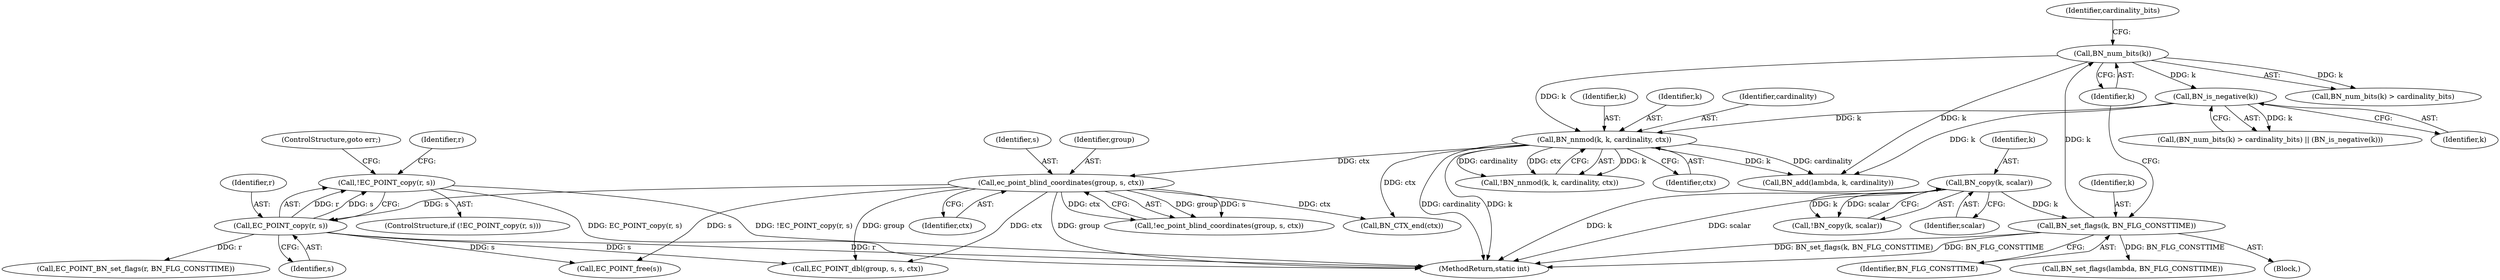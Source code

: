 digraph "0_openssl_56fb454d281a023b3f950d969693553d3f3ceea1@API" {
"1000366" [label="(Call,!EC_POINT_copy(r, s))"];
"1000367" [label="(Call,EC_POINT_copy(r, s))"];
"1000360" [label="(Call,ec_point_blind_coordinates(group, s, ctx))"];
"1000268" [label="(Call,BN_nnmod(k, k, cardinality, ctx))"];
"1000263" [label="(Call,BN_is_negative(k))"];
"1000260" [label="(Call,BN_num_bits(k))"];
"1000254" [label="(Call,BN_set_flags(k, BN_FLG_CONSTTIME))"];
"1000250" [label="(Call,BN_copy(k, scalar))"];
"1000491" [label="(Call,EC_POINT_free(s))"];
"1000281" [label="(Call,BN_set_flags(lambda, BN_FLG_CONSTTIME))"];
"1000368" [label="(Identifier,r)"];
"1000258" [label="(Call,(BN_num_bits(k) > cardinality_bits) || (BN_is_negative(k)))"];
"1000254" [label="(Call,BN_set_flags(k, BN_FLG_CONSTTIME))"];
"1000269" [label="(Identifier,k)"];
"1000263" [label="(Call,BN_is_negative(k))"];
"1000499" [label="(MethodReturn,static int)"];
"1000252" [label="(Identifier,scalar)"];
"1000255" [label="(Identifier,k)"];
"1000371" [label="(Call,EC_POINT_BN_set_flags(r, BN_FLG_CONSTTIME))"];
"1000262" [label="(Identifier,cardinality_bits)"];
"1000367" [label="(Call,EC_POINT_copy(r, s))"];
"1000359" [label="(Call,!ec_point_blind_coordinates(group, s, ctx))"];
"1000272" [label="(Identifier,ctx)"];
"1000369" [label="(Identifier,s)"];
"1000261" [label="(Identifier,k)"];
"1000246" [label="(Block,)"];
"1000493" [label="(Call,BN_CTX_end(ctx))"];
"1000251" [label="(Identifier,k)"];
"1000360" [label="(Call,ec_point_blind_coordinates(group, s, ctx))"];
"1000249" [label="(Call,!BN_copy(k, scalar))"];
"1000270" [label="(Identifier,k)"];
"1000370" [label="(ControlStructure,goto err;)"];
"1000276" [label="(Call,BN_add(lambda, k, cardinality))"];
"1000363" [label="(Identifier,ctx)"];
"1000271" [label="(Identifier,cardinality)"];
"1000264" [label="(Identifier,k)"];
"1000267" [label="(Call,!BN_nnmod(k, k, cardinality, ctx))"];
"1000361" [label="(Identifier,group)"];
"1000256" [label="(Identifier,BN_FLG_CONSTTIME)"];
"1000366" [label="(Call,!EC_POINT_copy(r, s))"];
"1000259" [label="(Call,BN_num_bits(k) > cardinality_bits)"];
"1000362" [label="(Identifier,s)"];
"1000250" [label="(Call,BN_copy(k, scalar))"];
"1000365" [label="(ControlStructure,if (!EC_POINT_copy(r, s)))"];
"1000268" [label="(Call,BN_nnmod(k, k, cardinality, ctx))"];
"1000372" [label="(Identifier,r)"];
"1000260" [label="(Call,BN_num_bits(k))"];
"1000376" [label="(Call,EC_POINT_dbl(group, s, s, ctx))"];
"1000366" -> "1000365"  [label="AST: "];
"1000366" -> "1000367"  [label="CFG: "];
"1000367" -> "1000366"  [label="AST: "];
"1000370" -> "1000366"  [label="CFG: "];
"1000372" -> "1000366"  [label="CFG: "];
"1000366" -> "1000499"  [label="DDG: EC_POINT_copy(r, s)"];
"1000366" -> "1000499"  [label="DDG: !EC_POINT_copy(r, s)"];
"1000367" -> "1000366"  [label="DDG: r"];
"1000367" -> "1000366"  [label="DDG: s"];
"1000367" -> "1000369"  [label="CFG: "];
"1000368" -> "1000367"  [label="AST: "];
"1000369" -> "1000367"  [label="AST: "];
"1000367" -> "1000499"  [label="DDG: r"];
"1000360" -> "1000367"  [label="DDG: s"];
"1000367" -> "1000371"  [label="DDG: r"];
"1000367" -> "1000376"  [label="DDG: s"];
"1000367" -> "1000491"  [label="DDG: s"];
"1000360" -> "1000359"  [label="AST: "];
"1000360" -> "1000363"  [label="CFG: "];
"1000361" -> "1000360"  [label="AST: "];
"1000362" -> "1000360"  [label="AST: "];
"1000363" -> "1000360"  [label="AST: "];
"1000359" -> "1000360"  [label="CFG: "];
"1000360" -> "1000499"  [label="DDG: group"];
"1000360" -> "1000359"  [label="DDG: group"];
"1000360" -> "1000359"  [label="DDG: s"];
"1000360" -> "1000359"  [label="DDG: ctx"];
"1000268" -> "1000360"  [label="DDG: ctx"];
"1000360" -> "1000376"  [label="DDG: group"];
"1000360" -> "1000376"  [label="DDG: ctx"];
"1000360" -> "1000491"  [label="DDG: s"];
"1000360" -> "1000493"  [label="DDG: ctx"];
"1000268" -> "1000267"  [label="AST: "];
"1000268" -> "1000272"  [label="CFG: "];
"1000269" -> "1000268"  [label="AST: "];
"1000270" -> "1000268"  [label="AST: "];
"1000271" -> "1000268"  [label="AST: "];
"1000272" -> "1000268"  [label="AST: "];
"1000267" -> "1000268"  [label="CFG: "];
"1000268" -> "1000499"  [label="DDG: k"];
"1000268" -> "1000499"  [label="DDG: cardinality"];
"1000268" -> "1000267"  [label="DDG: k"];
"1000268" -> "1000267"  [label="DDG: cardinality"];
"1000268" -> "1000267"  [label="DDG: ctx"];
"1000263" -> "1000268"  [label="DDG: k"];
"1000260" -> "1000268"  [label="DDG: k"];
"1000268" -> "1000276"  [label="DDG: k"];
"1000268" -> "1000276"  [label="DDG: cardinality"];
"1000268" -> "1000493"  [label="DDG: ctx"];
"1000263" -> "1000258"  [label="AST: "];
"1000263" -> "1000264"  [label="CFG: "];
"1000264" -> "1000263"  [label="AST: "];
"1000258" -> "1000263"  [label="CFG: "];
"1000263" -> "1000258"  [label="DDG: k"];
"1000260" -> "1000263"  [label="DDG: k"];
"1000263" -> "1000276"  [label="DDG: k"];
"1000260" -> "1000259"  [label="AST: "];
"1000260" -> "1000261"  [label="CFG: "];
"1000261" -> "1000260"  [label="AST: "];
"1000262" -> "1000260"  [label="CFG: "];
"1000260" -> "1000259"  [label="DDG: k"];
"1000254" -> "1000260"  [label="DDG: k"];
"1000260" -> "1000276"  [label="DDG: k"];
"1000254" -> "1000246"  [label="AST: "];
"1000254" -> "1000256"  [label="CFG: "];
"1000255" -> "1000254"  [label="AST: "];
"1000256" -> "1000254"  [label="AST: "];
"1000261" -> "1000254"  [label="CFG: "];
"1000254" -> "1000499"  [label="DDG: BN_set_flags(k, BN_FLG_CONSTTIME)"];
"1000254" -> "1000499"  [label="DDG: BN_FLG_CONSTTIME"];
"1000250" -> "1000254"  [label="DDG: k"];
"1000254" -> "1000281"  [label="DDG: BN_FLG_CONSTTIME"];
"1000250" -> "1000249"  [label="AST: "];
"1000250" -> "1000252"  [label="CFG: "];
"1000251" -> "1000250"  [label="AST: "];
"1000252" -> "1000250"  [label="AST: "];
"1000249" -> "1000250"  [label="CFG: "];
"1000250" -> "1000499"  [label="DDG: k"];
"1000250" -> "1000499"  [label="DDG: scalar"];
"1000250" -> "1000249"  [label="DDG: k"];
"1000250" -> "1000249"  [label="DDG: scalar"];
}
